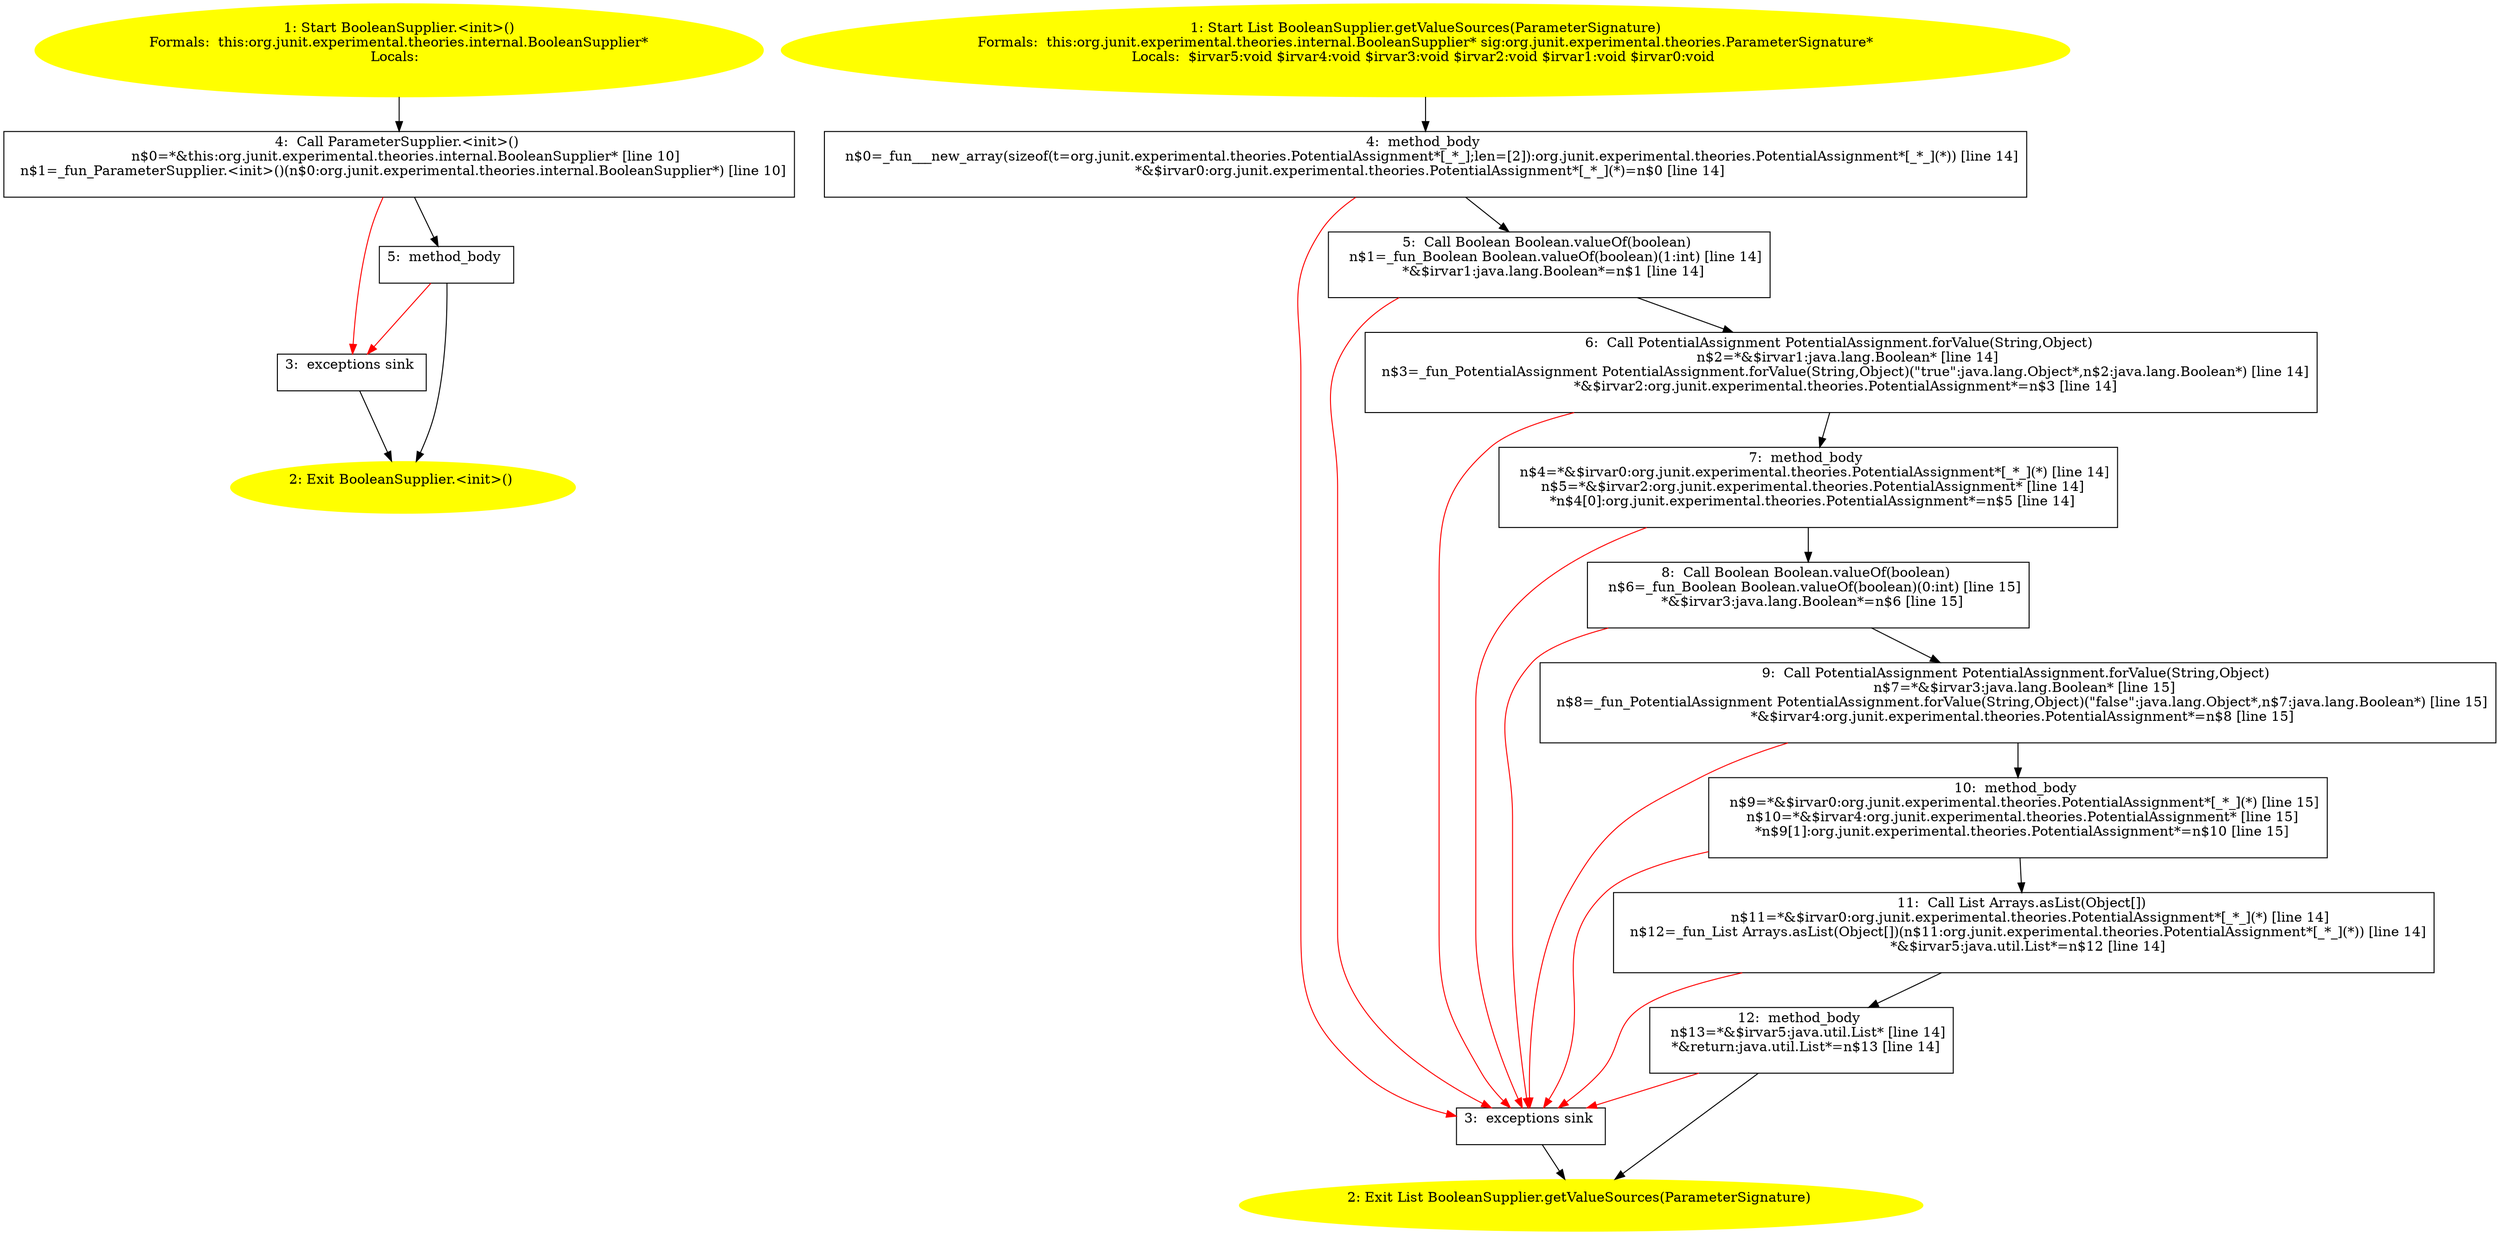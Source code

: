 /* @generated */
digraph cfg {
"org.junit.experimental.theories.internal.BooleanSupplier.<init>().3592e9eaf204b7cc628f62a444fd41fd_1" [label="1: Start BooleanSupplier.<init>()\nFormals:  this:org.junit.experimental.theories.internal.BooleanSupplier*\nLocals:  \n  " color=yellow style=filled]
	

	 "org.junit.experimental.theories.internal.BooleanSupplier.<init>().3592e9eaf204b7cc628f62a444fd41fd_1" -> "org.junit.experimental.theories.internal.BooleanSupplier.<init>().3592e9eaf204b7cc628f62a444fd41fd_4" ;
"org.junit.experimental.theories.internal.BooleanSupplier.<init>().3592e9eaf204b7cc628f62a444fd41fd_2" [label="2: Exit BooleanSupplier.<init>() \n  " color=yellow style=filled]
	

"org.junit.experimental.theories.internal.BooleanSupplier.<init>().3592e9eaf204b7cc628f62a444fd41fd_3" [label="3:  exceptions sink \n  " shape="box"]
	

	 "org.junit.experimental.theories.internal.BooleanSupplier.<init>().3592e9eaf204b7cc628f62a444fd41fd_3" -> "org.junit.experimental.theories.internal.BooleanSupplier.<init>().3592e9eaf204b7cc628f62a444fd41fd_2" ;
"org.junit.experimental.theories.internal.BooleanSupplier.<init>().3592e9eaf204b7cc628f62a444fd41fd_4" [label="4:  Call ParameterSupplier.<init>() \n   n$0=*&this:org.junit.experimental.theories.internal.BooleanSupplier* [line 10]\n  n$1=_fun_ParameterSupplier.<init>()(n$0:org.junit.experimental.theories.internal.BooleanSupplier*) [line 10]\n " shape="box"]
	

	 "org.junit.experimental.theories.internal.BooleanSupplier.<init>().3592e9eaf204b7cc628f62a444fd41fd_4" -> "org.junit.experimental.theories.internal.BooleanSupplier.<init>().3592e9eaf204b7cc628f62a444fd41fd_5" ;
	 "org.junit.experimental.theories.internal.BooleanSupplier.<init>().3592e9eaf204b7cc628f62a444fd41fd_4" -> "org.junit.experimental.theories.internal.BooleanSupplier.<init>().3592e9eaf204b7cc628f62a444fd41fd_3" [color="red" ];
"org.junit.experimental.theories.internal.BooleanSupplier.<init>().3592e9eaf204b7cc628f62a444fd41fd_5" [label="5:  method_body \n  " shape="box"]
	

	 "org.junit.experimental.theories.internal.BooleanSupplier.<init>().3592e9eaf204b7cc628f62a444fd41fd_5" -> "org.junit.experimental.theories.internal.BooleanSupplier.<init>().3592e9eaf204b7cc628f62a444fd41fd_2" ;
	 "org.junit.experimental.theories.internal.BooleanSupplier.<init>().3592e9eaf204b7cc628f62a444fd41fd_5" -> "org.junit.experimental.theories.internal.BooleanSupplier.<init>().3592e9eaf204b7cc628f62a444fd41fd_3" [color="red" ];
"org.junit.experimental.theories.internal.BooleanSupplier.getValueSources(org.junit.experimental.theo.b6cd7e3f6f6521da0f0283d7b7a922af_1" [label="1: Start List BooleanSupplier.getValueSources(ParameterSignature)\nFormals:  this:org.junit.experimental.theories.internal.BooleanSupplier* sig:org.junit.experimental.theories.ParameterSignature*\nLocals:  $irvar5:void $irvar4:void $irvar3:void $irvar2:void $irvar1:void $irvar0:void \n  " color=yellow style=filled]
	

	 "org.junit.experimental.theories.internal.BooleanSupplier.getValueSources(org.junit.experimental.theo.b6cd7e3f6f6521da0f0283d7b7a922af_1" -> "org.junit.experimental.theories.internal.BooleanSupplier.getValueSources(org.junit.experimental.theo.b6cd7e3f6f6521da0f0283d7b7a922af_4" ;
"org.junit.experimental.theories.internal.BooleanSupplier.getValueSources(org.junit.experimental.theo.b6cd7e3f6f6521da0f0283d7b7a922af_2" [label="2: Exit List BooleanSupplier.getValueSources(ParameterSignature) \n  " color=yellow style=filled]
	

"org.junit.experimental.theories.internal.BooleanSupplier.getValueSources(org.junit.experimental.theo.b6cd7e3f6f6521da0f0283d7b7a922af_3" [label="3:  exceptions sink \n  " shape="box"]
	

	 "org.junit.experimental.theories.internal.BooleanSupplier.getValueSources(org.junit.experimental.theo.b6cd7e3f6f6521da0f0283d7b7a922af_3" -> "org.junit.experimental.theories.internal.BooleanSupplier.getValueSources(org.junit.experimental.theo.b6cd7e3f6f6521da0f0283d7b7a922af_2" ;
"org.junit.experimental.theories.internal.BooleanSupplier.getValueSources(org.junit.experimental.theo.b6cd7e3f6f6521da0f0283d7b7a922af_4" [label="4:  method_body \n   n$0=_fun___new_array(sizeof(t=org.junit.experimental.theories.PotentialAssignment*[_*_];len=[2]):org.junit.experimental.theories.PotentialAssignment*[_*_](*)) [line 14]\n  *&$irvar0:org.junit.experimental.theories.PotentialAssignment*[_*_](*)=n$0 [line 14]\n " shape="box"]
	

	 "org.junit.experimental.theories.internal.BooleanSupplier.getValueSources(org.junit.experimental.theo.b6cd7e3f6f6521da0f0283d7b7a922af_4" -> "org.junit.experimental.theories.internal.BooleanSupplier.getValueSources(org.junit.experimental.theo.b6cd7e3f6f6521da0f0283d7b7a922af_5" ;
	 "org.junit.experimental.theories.internal.BooleanSupplier.getValueSources(org.junit.experimental.theo.b6cd7e3f6f6521da0f0283d7b7a922af_4" -> "org.junit.experimental.theories.internal.BooleanSupplier.getValueSources(org.junit.experimental.theo.b6cd7e3f6f6521da0f0283d7b7a922af_3" [color="red" ];
"org.junit.experimental.theories.internal.BooleanSupplier.getValueSources(org.junit.experimental.theo.b6cd7e3f6f6521da0f0283d7b7a922af_5" [label="5:  Call Boolean Boolean.valueOf(boolean) \n   n$1=_fun_Boolean Boolean.valueOf(boolean)(1:int) [line 14]\n  *&$irvar1:java.lang.Boolean*=n$1 [line 14]\n " shape="box"]
	

	 "org.junit.experimental.theories.internal.BooleanSupplier.getValueSources(org.junit.experimental.theo.b6cd7e3f6f6521da0f0283d7b7a922af_5" -> "org.junit.experimental.theories.internal.BooleanSupplier.getValueSources(org.junit.experimental.theo.b6cd7e3f6f6521da0f0283d7b7a922af_6" ;
	 "org.junit.experimental.theories.internal.BooleanSupplier.getValueSources(org.junit.experimental.theo.b6cd7e3f6f6521da0f0283d7b7a922af_5" -> "org.junit.experimental.theories.internal.BooleanSupplier.getValueSources(org.junit.experimental.theo.b6cd7e3f6f6521da0f0283d7b7a922af_3" [color="red" ];
"org.junit.experimental.theories.internal.BooleanSupplier.getValueSources(org.junit.experimental.theo.b6cd7e3f6f6521da0f0283d7b7a922af_6" [label="6:  Call PotentialAssignment PotentialAssignment.forValue(String,Object) \n   n$2=*&$irvar1:java.lang.Boolean* [line 14]\n  n$3=_fun_PotentialAssignment PotentialAssignment.forValue(String,Object)(\"true\":java.lang.Object*,n$2:java.lang.Boolean*) [line 14]\n  *&$irvar2:org.junit.experimental.theories.PotentialAssignment*=n$3 [line 14]\n " shape="box"]
	

	 "org.junit.experimental.theories.internal.BooleanSupplier.getValueSources(org.junit.experimental.theo.b6cd7e3f6f6521da0f0283d7b7a922af_6" -> "org.junit.experimental.theories.internal.BooleanSupplier.getValueSources(org.junit.experimental.theo.b6cd7e3f6f6521da0f0283d7b7a922af_7" ;
	 "org.junit.experimental.theories.internal.BooleanSupplier.getValueSources(org.junit.experimental.theo.b6cd7e3f6f6521da0f0283d7b7a922af_6" -> "org.junit.experimental.theories.internal.BooleanSupplier.getValueSources(org.junit.experimental.theo.b6cd7e3f6f6521da0f0283d7b7a922af_3" [color="red" ];
"org.junit.experimental.theories.internal.BooleanSupplier.getValueSources(org.junit.experimental.theo.b6cd7e3f6f6521da0f0283d7b7a922af_7" [label="7:  method_body \n   n$4=*&$irvar0:org.junit.experimental.theories.PotentialAssignment*[_*_](*) [line 14]\n  n$5=*&$irvar2:org.junit.experimental.theories.PotentialAssignment* [line 14]\n  *n$4[0]:org.junit.experimental.theories.PotentialAssignment*=n$5 [line 14]\n " shape="box"]
	

	 "org.junit.experimental.theories.internal.BooleanSupplier.getValueSources(org.junit.experimental.theo.b6cd7e3f6f6521da0f0283d7b7a922af_7" -> "org.junit.experimental.theories.internal.BooleanSupplier.getValueSources(org.junit.experimental.theo.b6cd7e3f6f6521da0f0283d7b7a922af_8" ;
	 "org.junit.experimental.theories.internal.BooleanSupplier.getValueSources(org.junit.experimental.theo.b6cd7e3f6f6521da0f0283d7b7a922af_7" -> "org.junit.experimental.theories.internal.BooleanSupplier.getValueSources(org.junit.experimental.theo.b6cd7e3f6f6521da0f0283d7b7a922af_3" [color="red" ];
"org.junit.experimental.theories.internal.BooleanSupplier.getValueSources(org.junit.experimental.theo.b6cd7e3f6f6521da0f0283d7b7a922af_8" [label="8:  Call Boolean Boolean.valueOf(boolean) \n   n$6=_fun_Boolean Boolean.valueOf(boolean)(0:int) [line 15]\n  *&$irvar3:java.lang.Boolean*=n$6 [line 15]\n " shape="box"]
	

	 "org.junit.experimental.theories.internal.BooleanSupplier.getValueSources(org.junit.experimental.theo.b6cd7e3f6f6521da0f0283d7b7a922af_8" -> "org.junit.experimental.theories.internal.BooleanSupplier.getValueSources(org.junit.experimental.theo.b6cd7e3f6f6521da0f0283d7b7a922af_9" ;
	 "org.junit.experimental.theories.internal.BooleanSupplier.getValueSources(org.junit.experimental.theo.b6cd7e3f6f6521da0f0283d7b7a922af_8" -> "org.junit.experimental.theories.internal.BooleanSupplier.getValueSources(org.junit.experimental.theo.b6cd7e3f6f6521da0f0283d7b7a922af_3" [color="red" ];
"org.junit.experimental.theories.internal.BooleanSupplier.getValueSources(org.junit.experimental.theo.b6cd7e3f6f6521da0f0283d7b7a922af_9" [label="9:  Call PotentialAssignment PotentialAssignment.forValue(String,Object) \n   n$7=*&$irvar3:java.lang.Boolean* [line 15]\n  n$8=_fun_PotentialAssignment PotentialAssignment.forValue(String,Object)(\"false\":java.lang.Object*,n$7:java.lang.Boolean*) [line 15]\n  *&$irvar4:org.junit.experimental.theories.PotentialAssignment*=n$8 [line 15]\n " shape="box"]
	

	 "org.junit.experimental.theories.internal.BooleanSupplier.getValueSources(org.junit.experimental.theo.b6cd7e3f6f6521da0f0283d7b7a922af_9" -> "org.junit.experimental.theories.internal.BooleanSupplier.getValueSources(org.junit.experimental.theo.b6cd7e3f6f6521da0f0283d7b7a922af_10" ;
	 "org.junit.experimental.theories.internal.BooleanSupplier.getValueSources(org.junit.experimental.theo.b6cd7e3f6f6521da0f0283d7b7a922af_9" -> "org.junit.experimental.theories.internal.BooleanSupplier.getValueSources(org.junit.experimental.theo.b6cd7e3f6f6521da0f0283d7b7a922af_3" [color="red" ];
"org.junit.experimental.theories.internal.BooleanSupplier.getValueSources(org.junit.experimental.theo.b6cd7e3f6f6521da0f0283d7b7a922af_10" [label="10:  method_body \n   n$9=*&$irvar0:org.junit.experimental.theories.PotentialAssignment*[_*_](*) [line 15]\n  n$10=*&$irvar4:org.junit.experimental.theories.PotentialAssignment* [line 15]\n  *n$9[1]:org.junit.experimental.theories.PotentialAssignment*=n$10 [line 15]\n " shape="box"]
	

	 "org.junit.experimental.theories.internal.BooleanSupplier.getValueSources(org.junit.experimental.theo.b6cd7e3f6f6521da0f0283d7b7a922af_10" -> "org.junit.experimental.theories.internal.BooleanSupplier.getValueSources(org.junit.experimental.theo.b6cd7e3f6f6521da0f0283d7b7a922af_11" ;
	 "org.junit.experimental.theories.internal.BooleanSupplier.getValueSources(org.junit.experimental.theo.b6cd7e3f6f6521da0f0283d7b7a922af_10" -> "org.junit.experimental.theories.internal.BooleanSupplier.getValueSources(org.junit.experimental.theo.b6cd7e3f6f6521da0f0283d7b7a922af_3" [color="red" ];
"org.junit.experimental.theories.internal.BooleanSupplier.getValueSources(org.junit.experimental.theo.b6cd7e3f6f6521da0f0283d7b7a922af_11" [label="11:  Call List Arrays.asList(Object[]) \n   n$11=*&$irvar0:org.junit.experimental.theories.PotentialAssignment*[_*_](*) [line 14]\n  n$12=_fun_List Arrays.asList(Object[])(n$11:org.junit.experimental.theories.PotentialAssignment*[_*_](*)) [line 14]\n  *&$irvar5:java.util.List*=n$12 [line 14]\n " shape="box"]
	

	 "org.junit.experimental.theories.internal.BooleanSupplier.getValueSources(org.junit.experimental.theo.b6cd7e3f6f6521da0f0283d7b7a922af_11" -> "org.junit.experimental.theories.internal.BooleanSupplier.getValueSources(org.junit.experimental.theo.b6cd7e3f6f6521da0f0283d7b7a922af_12" ;
	 "org.junit.experimental.theories.internal.BooleanSupplier.getValueSources(org.junit.experimental.theo.b6cd7e3f6f6521da0f0283d7b7a922af_11" -> "org.junit.experimental.theories.internal.BooleanSupplier.getValueSources(org.junit.experimental.theo.b6cd7e3f6f6521da0f0283d7b7a922af_3" [color="red" ];
"org.junit.experimental.theories.internal.BooleanSupplier.getValueSources(org.junit.experimental.theo.b6cd7e3f6f6521da0f0283d7b7a922af_12" [label="12:  method_body \n   n$13=*&$irvar5:java.util.List* [line 14]\n  *&return:java.util.List*=n$13 [line 14]\n " shape="box"]
	

	 "org.junit.experimental.theories.internal.BooleanSupplier.getValueSources(org.junit.experimental.theo.b6cd7e3f6f6521da0f0283d7b7a922af_12" -> "org.junit.experimental.theories.internal.BooleanSupplier.getValueSources(org.junit.experimental.theo.b6cd7e3f6f6521da0f0283d7b7a922af_2" ;
	 "org.junit.experimental.theories.internal.BooleanSupplier.getValueSources(org.junit.experimental.theo.b6cd7e3f6f6521da0f0283d7b7a922af_12" -> "org.junit.experimental.theories.internal.BooleanSupplier.getValueSources(org.junit.experimental.theo.b6cd7e3f6f6521da0f0283d7b7a922af_3" [color="red" ];
}
